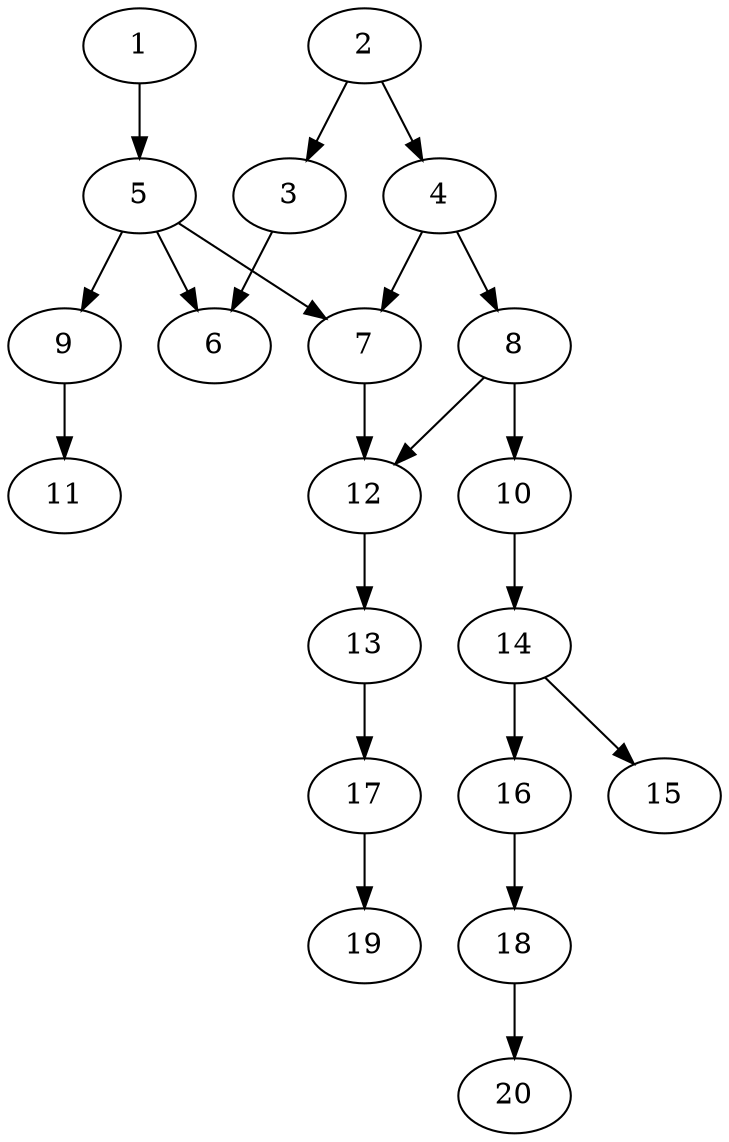 // DAG automatically generated by daggen at Sat Jul 27 15:35:20 2019
// ./daggen --dot -n 20 --ccr 0.4 --fat 0.4 --regular 0.5 --density 0.5 --mindata 5242880 --maxdata 52428800 
digraph G {
  1 [size="60016640", alpha="0.05", expect_size="24006656"] 
  1 -> 5 [size ="24006656"]
  2 [size="36090880", alpha="0.17", expect_size="14436352"] 
  2 -> 3 [size ="14436352"]
  2 -> 4 [size ="14436352"]
  3 [size="68789760", alpha="0.04", expect_size="27515904"] 
  3 -> 6 [size ="27515904"]
  4 [size="103928320", alpha="0.03", expect_size="41571328"] 
  4 -> 7 [size ="41571328"]
  4 -> 8 [size ="41571328"]
  5 [size="15462400", alpha="0.16", expect_size="6184960"] 
  5 -> 6 [size ="6184960"]
  5 -> 7 [size ="6184960"]
  5 -> 9 [size ="6184960"]
  6 [size="95959040", alpha="0.02", expect_size="38383616"] 
  7 [size="64458240", alpha="0.18", expect_size="25783296"] 
  7 -> 12 [size ="25783296"]
  8 [size="100584960", alpha="0.08", expect_size="40233984"] 
  8 -> 10 [size ="40233984"]
  8 -> 12 [size ="40233984"]
  9 [size="71424000", alpha="0.03", expect_size="28569600"] 
  9 -> 11 [size ="28569600"]
  10 [size="106237440", alpha="0.09", expect_size="42494976"] 
  10 -> 14 [size ="42494976"]
  11 [size="98649600", alpha="0.17", expect_size="39459840"] 
  12 [size="130068480", alpha="0.19", expect_size="52027392"] 
  12 -> 13 [size ="52027392"]
  13 [size="110863360", alpha="0.00", expect_size="44345344"] 
  13 -> 17 [size ="44345344"]
  14 [size="17062400", alpha="0.00", expect_size="6824960"] 
  14 -> 15 [size ="6824960"]
  14 -> 16 [size ="6824960"]
  15 [size="33451520", alpha="0.08", expect_size="13380608"] 
  16 [size="126904320", alpha="0.14", expect_size="50761728"] 
  16 -> 18 [size ="50761728"]
  17 [size="21701120", alpha="0.02", expect_size="8680448"] 
  17 -> 19 [size ="8680448"]
  18 [size="129454080", alpha="0.12", expect_size="51781632"] 
  18 -> 20 [size ="51781632"]
  19 [size="56960000", alpha="0.02", expect_size="22784000"] 
  20 [size="71859200", alpha="0.03", expect_size="28743680"] 
}
